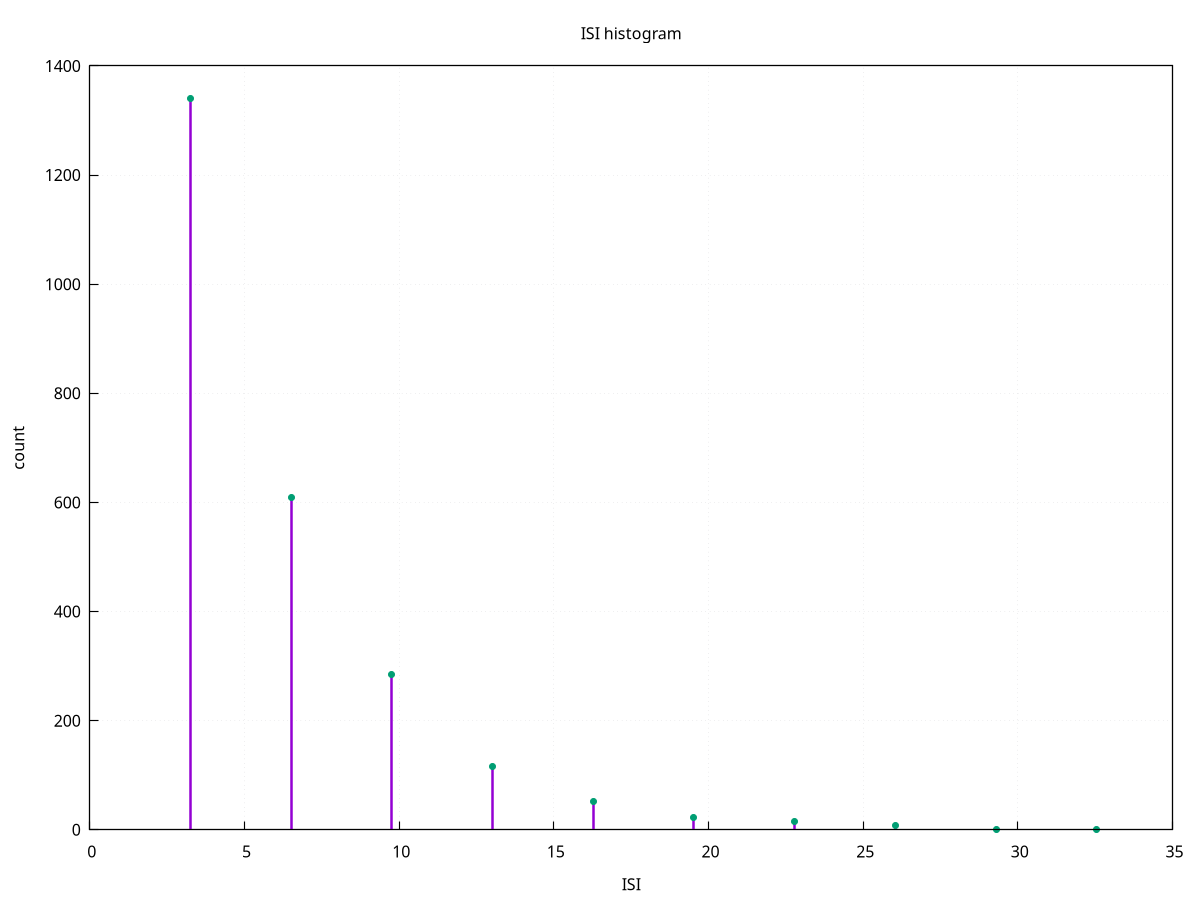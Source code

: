 # ogpf libray
# Rev. 0.22 of March 9th, 2018
# Licence: MIT

# gnuplot global setting
set term wxt size 640,480 enhanced font "verdana,10" title "ogpf libray: Rev. 0.22 of March 9th, 2018"

# ogpf extra configuration
# -------------------------------------------
# color definitions
set style line 1 lc rgb "#800000" lt 1 lw 2
set style line 2 lc rgb "#ff0000" lt 1 lw 2
set style line 3 lc rgb "#ff4500" lt 1 lw 2
set style line 4 lc rgb "#ffa500" lt 1 lw 2
set style line 5 lc rgb "#006400" lt 1 lw 2
set style line 6 lc rgb "#0000ff" lt 1 lw 2
set style line 7 lc rgb "#9400d3" lt 1 lw 2

# Axes
set border linewidth 1.15
set tics nomirror

# grid
# Add light grid to plot
set style line 102 lc rgb "#d6d7d9" lt 0 lw 1
set grid back ls 102

# plot style
set style data linespoints

# -------------------------------------------

 
# plot scale
 
# Annotation: title and labels
set title "ISI histogram"
set xlabel "ISI"
set ylabel "count"
 
# axes setting

plot "-" notitle with impulses lw 2.5 \
, "-" notitle with points pt 7
   3.2550000485032795        1340.0000000000000     
   6.5100000970065590        609.00000000000000     
   9.7650001455098394        285.00000000000000     
   13.020000194013118        116.00000000000000     
   16.275000242516398        51.000000000000000     
   19.530000291019679        22.000000000000000     
   22.785000339522959        16.000000000000000     
   26.040000388026236        7.0000000000000000     
   29.295000436529516        0.0000000000000000     
   32.550000485032797        0.0000000000000000     
e
   3.2550000485032795        1340.0000000000000     
   6.5100000970065590        609.00000000000000     
   9.7650001455098394        285.00000000000000     
   13.020000194013118        116.00000000000000     
   16.275000242516398        51.000000000000000     
   19.530000291019679        22.000000000000000     
   22.785000339522959        16.000000000000000     
   26.040000388026236        7.0000000000000000     
   29.295000436529516        0.0000000000000000     
   32.550000485032797        0.0000000000000000     
e
